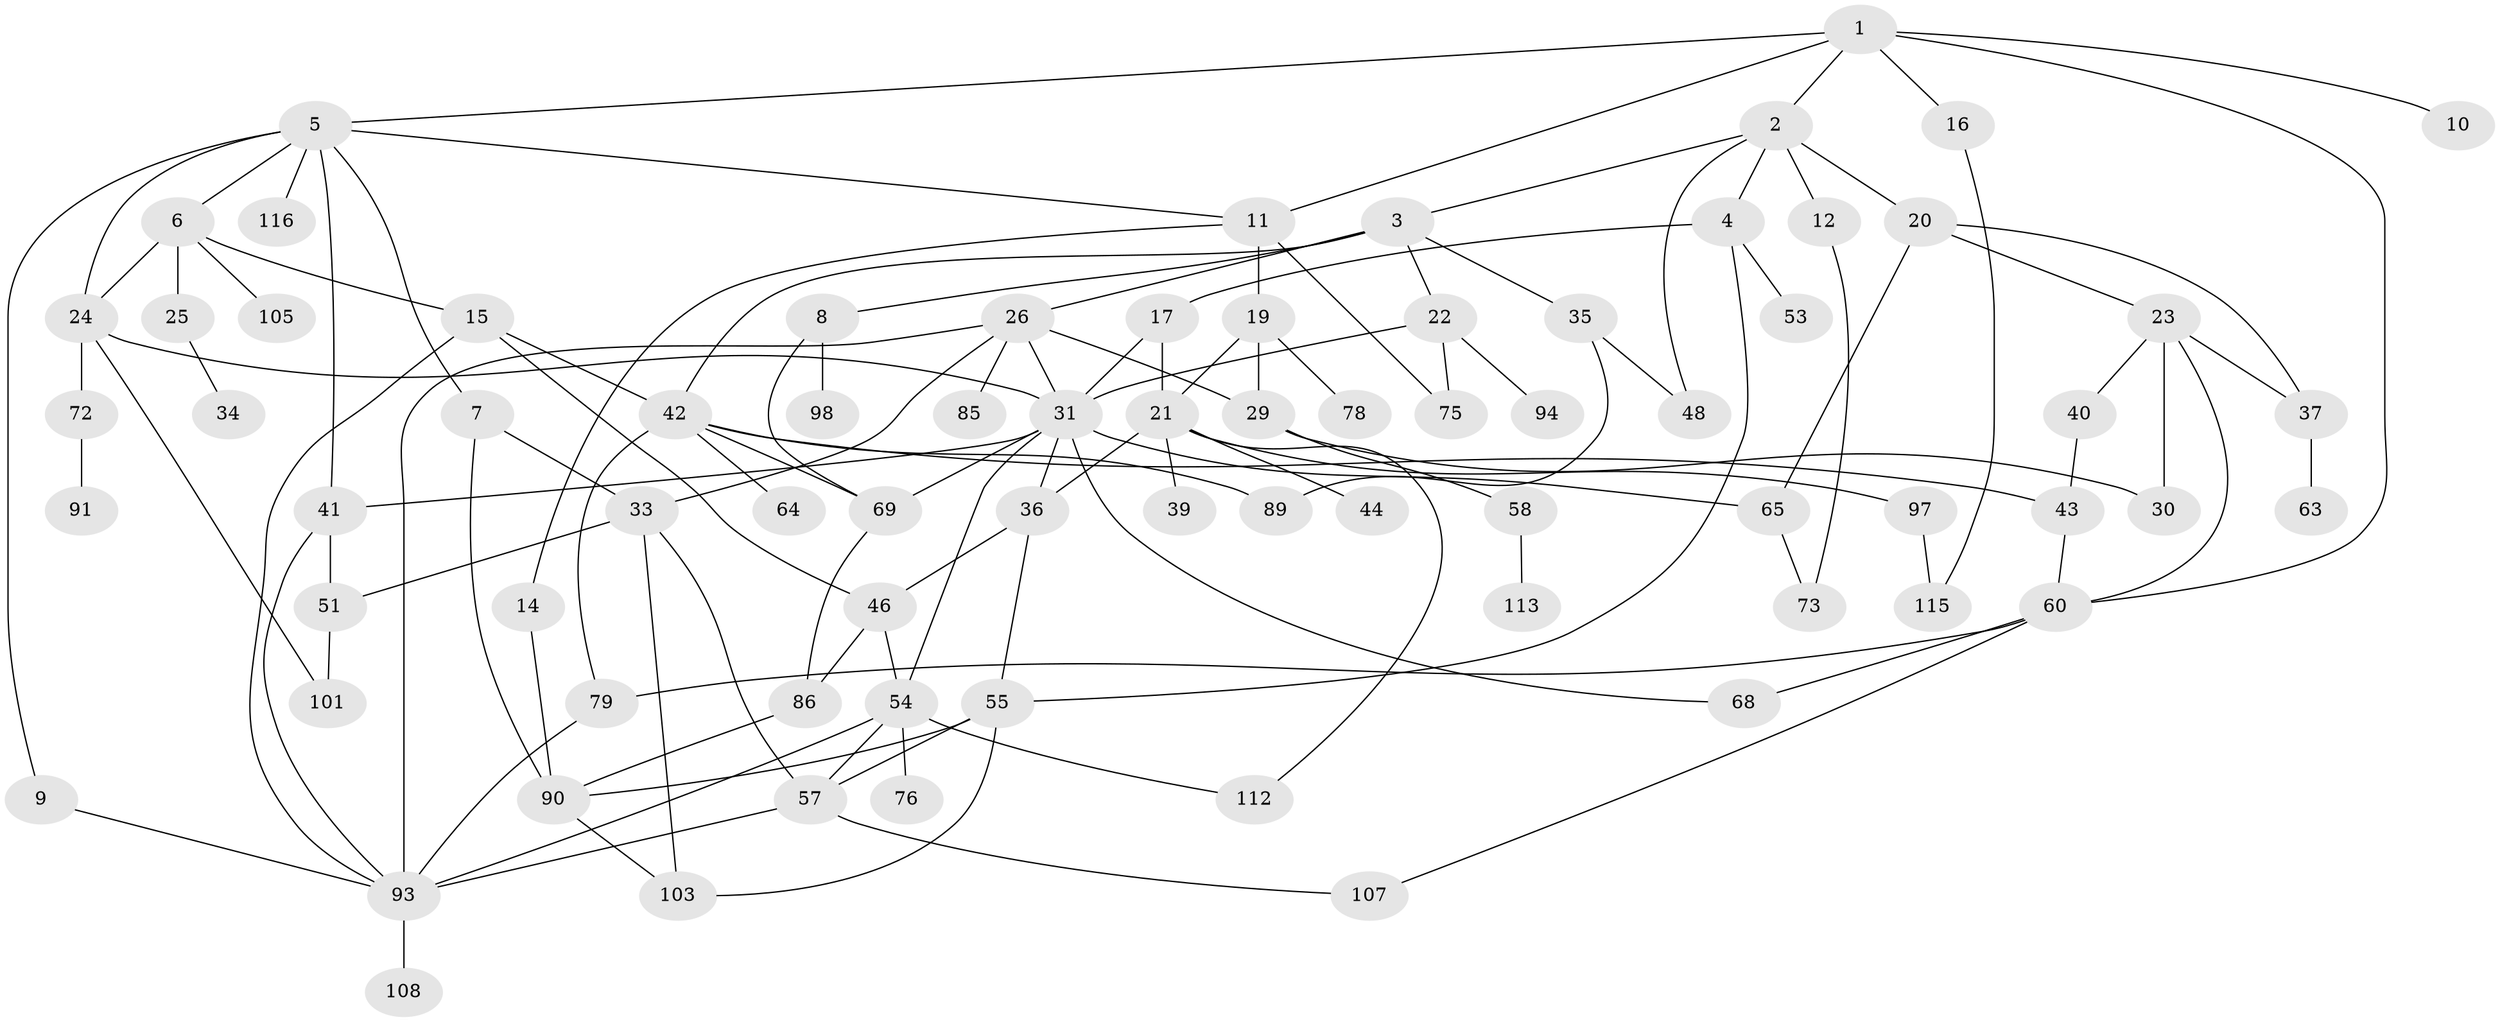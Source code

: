 // original degree distribution, {6: 0.06896551724137931, 4: 0.11206896551724138, 8: 0.008620689655172414, 2: 0.3793103448275862, 1: 0.1810344827586207, 3: 0.1810344827586207, 5: 0.05172413793103448, 7: 0.017241379310344827}
// Generated by graph-tools (version 1.1) at 2025/41/03/06/25 10:41:26]
// undirected, 76 vertices, 122 edges
graph export_dot {
graph [start="1"]
  node [color=gray90,style=filled];
  1 [super="+66"];
  2;
  3 [super="+18"];
  4;
  5 [super="+102"];
  6 [super="+28"];
  7 [super="+45"];
  8 [super="+84"];
  9 [super="+59"];
  10;
  11 [super="+13"];
  12;
  14 [super="+49"];
  15 [super="+67"];
  16 [super="+52"];
  17 [super="+83"];
  19 [super="+106"];
  20;
  21 [super="+111"];
  22 [super="+114"];
  23 [super="+92"];
  24 [super="+27"];
  25;
  26 [super="+70"];
  29 [super="+32"];
  30 [super="+71"];
  31 [super="+47"];
  33 [super="+38"];
  34;
  35 [super="+50"];
  36 [super="+87"];
  37 [super="+56"];
  39;
  40 [super="+61"];
  41 [super="+88"];
  42 [super="+100"];
  43;
  44;
  46;
  48 [super="+82"];
  51 [super="+81"];
  53;
  54 [super="+77"];
  55 [super="+99"];
  57 [super="+80"];
  58 [super="+74"];
  60 [super="+62"];
  63;
  64;
  65 [super="+104"];
  68;
  69 [super="+96"];
  72;
  73;
  75;
  76;
  78;
  79;
  85;
  86;
  89;
  90 [super="+95"];
  91;
  93 [super="+109"];
  94;
  97;
  98;
  101;
  103 [super="+110"];
  105;
  107;
  108;
  112;
  113;
  115;
  116;
  1 -- 2;
  1 -- 5;
  1 -- 10;
  1 -- 16;
  1 -- 60;
  1 -- 11;
  2 -- 3;
  2 -- 4;
  2 -- 12;
  2 -- 20;
  2 -- 48;
  3 -- 8;
  3 -- 26;
  3 -- 35;
  3 -- 42;
  3 -- 22;
  4 -- 17;
  4 -- 53;
  4 -- 55;
  5 -- 6;
  5 -- 7;
  5 -- 9;
  5 -- 11;
  5 -- 24;
  5 -- 41;
  5 -- 116;
  6 -- 15;
  6 -- 25;
  6 -- 24;
  6 -- 105;
  7 -- 33;
  7 -- 90;
  8 -- 98;
  8 -- 69;
  9 -- 93;
  11 -- 14;
  11 -- 75;
  11 -- 19;
  12 -- 73;
  14 -- 90;
  15 -- 46;
  15 -- 93;
  15 -- 42;
  16 -- 115;
  17 -- 21;
  17 -- 31;
  19 -- 78;
  19 -- 21;
  19 -- 29;
  20 -- 23;
  20 -- 37;
  20 -- 65;
  21 -- 36;
  21 -- 39;
  21 -- 44;
  21 -- 97;
  21 -- 112;
  22 -- 75;
  22 -- 94;
  22 -- 31;
  23 -- 30;
  23 -- 40;
  23 -- 60;
  23 -- 37;
  24 -- 31;
  24 -- 101;
  24 -- 72;
  25 -- 34;
  26 -- 29;
  26 -- 33;
  26 -- 31;
  26 -- 93;
  26 -- 85;
  29 -- 58;
  29 -- 30;
  31 -- 68;
  31 -- 41;
  31 -- 65;
  31 -- 69;
  31 -- 54;
  31 -- 36;
  33 -- 51;
  33 -- 57;
  33 -- 103;
  35 -- 89;
  35 -- 48;
  36 -- 46;
  36 -- 55;
  37 -- 63;
  40 -- 43;
  41 -- 51;
  41 -- 93;
  42 -- 43;
  42 -- 64;
  42 -- 69;
  42 -- 89;
  42 -- 79;
  43 -- 60;
  46 -- 86;
  46 -- 54;
  51 -- 101;
  54 -- 76;
  54 -- 57;
  54 -- 112;
  54 -- 93;
  55 -- 57;
  55 -- 90;
  55 -- 103;
  57 -- 93;
  57 -- 107;
  58 -- 113;
  60 -- 68;
  60 -- 107;
  60 -- 79;
  65 -- 73;
  69 -- 86;
  72 -- 91;
  79 -- 93;
  86 -- 90;
  90 -- 103;
  93 -- 108;
  97 -- 115;
}
